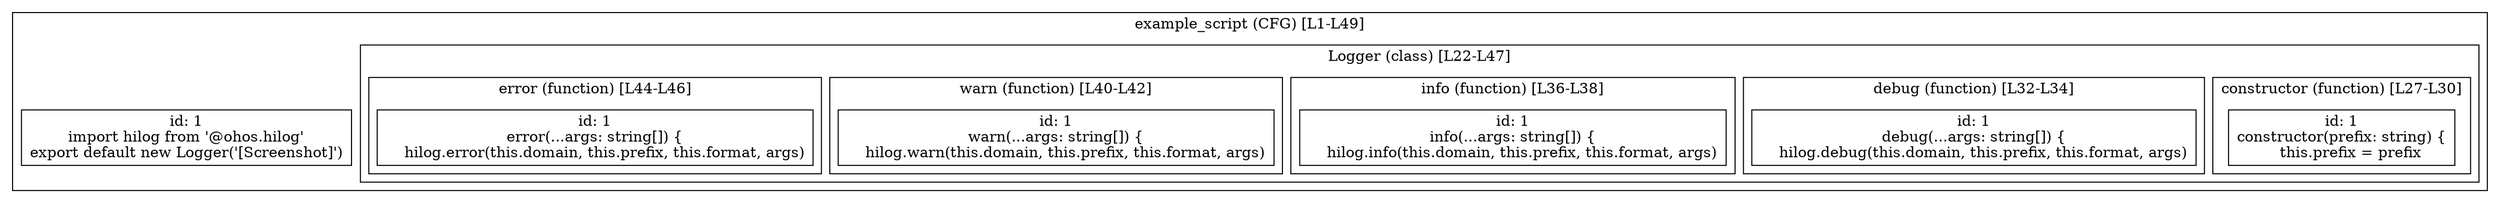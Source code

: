 digraph "88.ts" {
  subgraph "cluster_1" {
    label="example_script (CFG) [L1-L49]";
    node_1_1 [label="id: 1\nimport hilog from '@ohos.hilog'
export default new Logger('[Screenshot]')", shape=box];
  subgraph "cluster_2" {
    label="Logger (class) [L22-L47]";
  subgraph "cluster_3" {
    label="constructor (function) [L27-L30]";
    node_3_1 [label="id: 1\nconstructor(prefix: string) {
    this.prefix = prefix", shape=box];
  }
  subgraph "cluster_4" {
    label="debug (function) [L32-L34]";
    node_4_1 [label="id: 1\ndebug(...args: string[]) {
    hilog.debug(this.domain, this.prefix, this.format, args)", shape=box];
  }
  subgraph "cluster_5" {
    label="info (function) [L36-L38]";
    node_5_1 [label="id: 1\ninfo(...args: string[]) {
    hilog.info(this.domain, this.prefix, this.format, args)", shape=box];
  }
  subgraph "cluster_6" {
    label="warn (function) [L40-L42]";
    node_6_1 [label="id: 1\nwarn(...args: string[]) {
    hilog.warn(this.domain, this.prefix, this.format, args)", shape=box];
  }
  subgraph "cluster_7" {
    label="error (function) [L44-L46]";
    node_7_1 [label="id: 1\nerror(...args: string[]) {
    hilog.error(this.domain, this.prefix, this.format, args)", shape=box];
  }
  }
  }
}